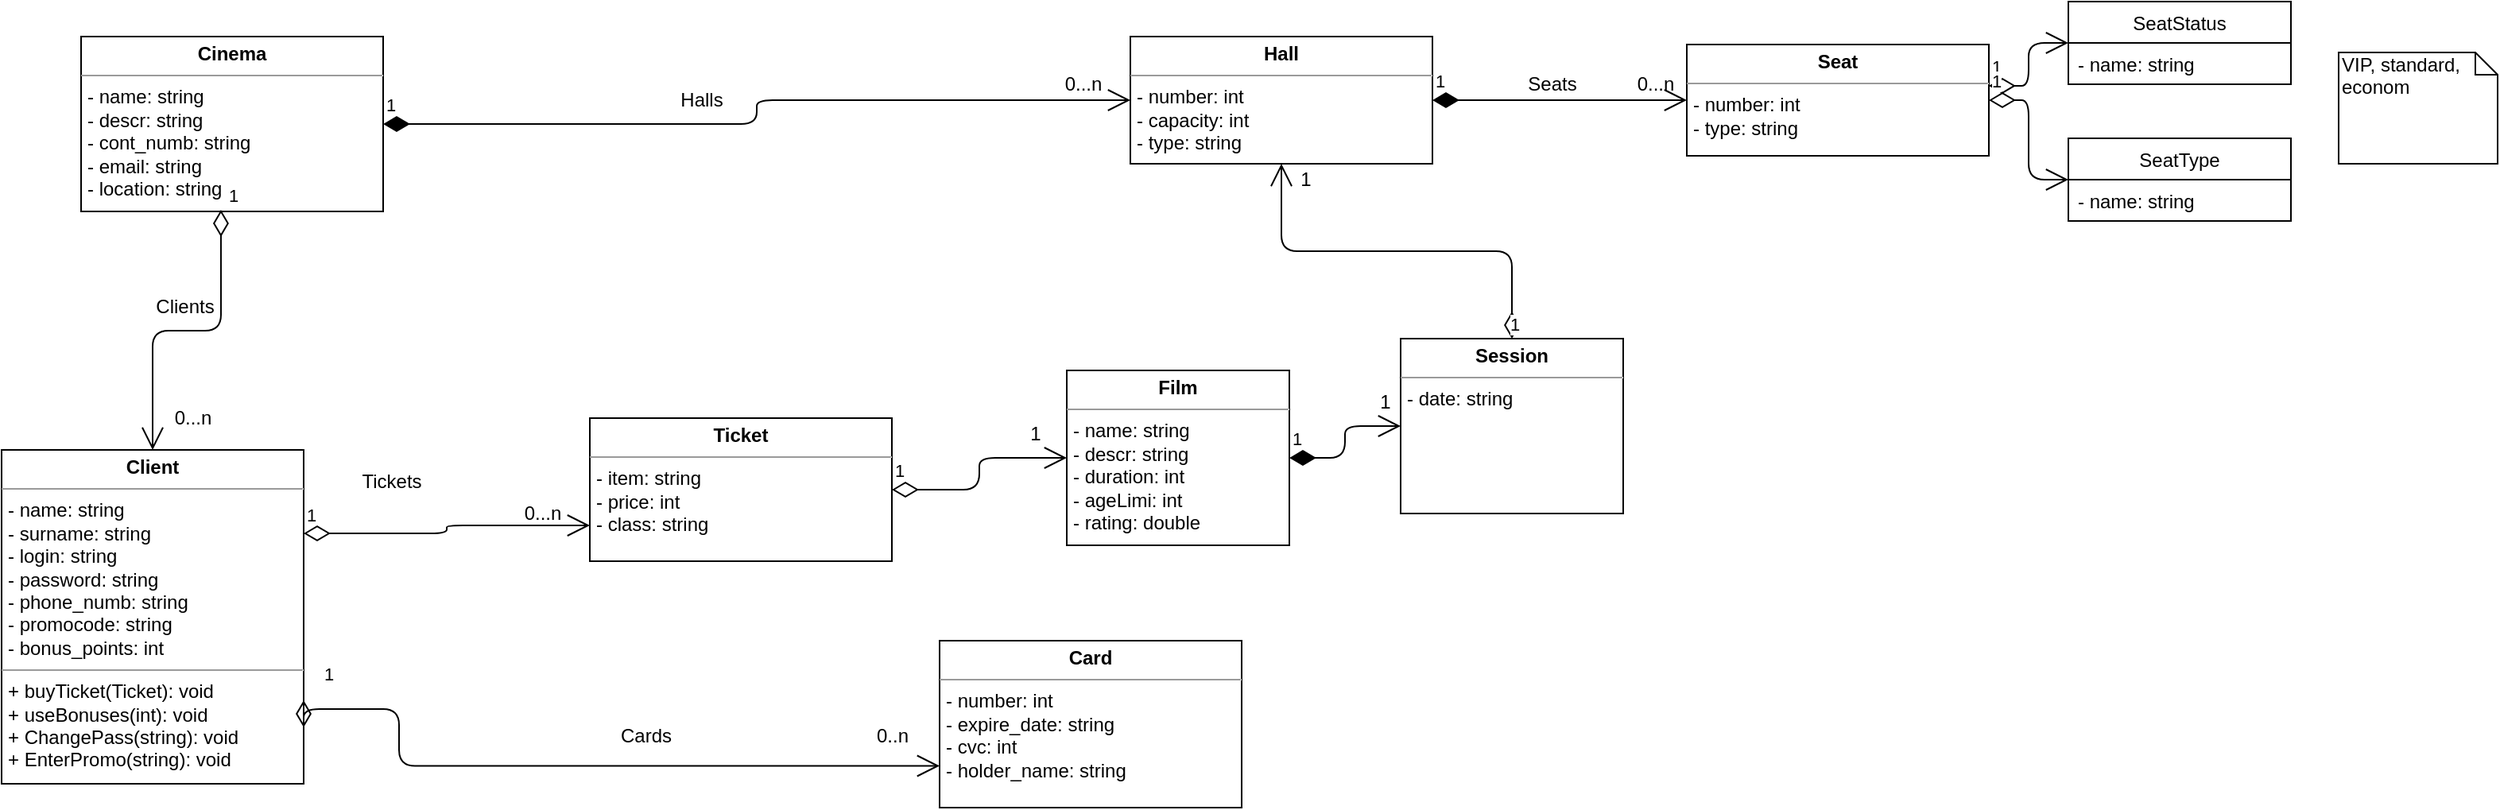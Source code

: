 <mxfile version="13.6.9" type="github">
  <diagram id="C5RBs43oDa-KdzZeNtuy" name="Page-1">
    <mxGraphModel dx="1350" dy="774" grid="1" gridSize="10" guides="1" tooltips="1" connect="1" arrows="1" fold="1" page="1" pageScale="1" pageWidth="827" pageHeight="583" math="0" shadow="0">
      <root>
        <mxCell id="WIyWlLk6GJQsqaUBKTNV-0" />
        <mxCell id="WIyWlLk6GJQsqaUBKTNV-1" parent="WIyWlLk6GJQsqaUBKTNV-0" />
        <mxCell id="M37PVCGN-hGSHYz3uMHd-49" value="SeatStatus" style="swimlane;fontStyle=0;childLayout=stackLayout;horizontal=1;startSize=26;fillColor=none;horizontalStack=0;resizeParent=1;resizeParentMax=0;resizeLast=0;collapsible=1;marginBottom=0;" vertex="1" parent="WIyWlLk6GJQsqaUBKTNV-1">
          <mxGeometry x="1330" y="18" width="140" height="52" as="geometry" />
        </mxCell>
        <mxCell id="M37PVCGN-hGSHYz3uMHd-50" value="- name: string" style="text;strokeColor=none;fillColor=none;align=left;verticalAlign=top;spacingLeft=4;spacingRight=4;overflow=hidden;rotatable=0;points=[[0,0.5],[1,0.5]];portConstraint=eastwest;" vertex="1" parent="M37PVCGN-hGSHYz3uMHd-49">
          <mxGeometry y="26" width="140" height="26" as="geometry" />
        </mxCell>
        <mxCell id="M37PVCGN-hGSHYz3uMHd-6" value="&lt;p style=&quot;margin: 0px ; margin-top: 4px ; text-align: center&quot;&gt;&lt;b&gt;Client&lt;/b&gt;&lt;/p&gt;&lt;hr size=&quot;1&quot;&gt;&lt;p style=&quot;margin: 0px ; margin-left: 4px&quot;&gt;- name: string&lt;br&gt;- surname: string&lt;br&gt;&lt;/p&gt;&lt;p style=&quot;margin: 0px ; margin-left: 4px&quot;&gt;- login: string&lt;/p&gt;&lt;p style=&quot;margin: 0px ; margin-left: 4px&quot;&gt;- password: string&lt;/p&gt;&lt;p style=&quot;margin: 0px ; margin-left: 4px&quot;&gt;- phone_numb: string&lt;/p&gt;&lt;p style=&quot;margin: 0px ; margin-left: 4px&quot;&gt;- promocode: string&lt;/p&gt;&lt;p style=&quot;margin: 0px ; margin-left: 4px&quot;&gt;- bonus_points: int&lt;/p&gt;&lt;hr size=&quot;1&quot;&gt;&lt;p style=&quot;margin: 0px ; margin-left: 4px&quot;&gt;+ buyTicket(Ticket): void&lt;br&gt;+ useBonuses(int): void&lt;/p&gt;&lt;p style=&quot;margin: 0px ; margin-left: 4px&quot;&gt;+ ChangePass(string): void&lt;/p&gt;&lt;p style=&quot;margin: 0px ; margin-left: 4px&quot;&gt;+ EnterPromo(string): void&lt;/p&gt;" style="verticalAlign=top;align=left;overflow=fill;fontSize=12;fontFamily=Helvetica;html=1;" vertex="1" parent="WIyWlLk6GJQsqaUBKTNV-1">
          <mxGeometry x="30" y="300" width="190" height="210" as="geometry" />
        </mxCell>
        <mxCell id="M37PVCGN-hGSHYz3uMHd-8" value="&lt;p style=&quot;margin: 0px ; margin-top: 4px ; text-align: center&quot;&gt;&lt;b&gt;Ticket&lt;/b&gt;&lt;/p&gt;&lt;hr size=&quot;1&quot;&gt;&lt;p style=&quot;margin: 0px ; margin-left: 4px&quot;&gt;- item: string&lt;br&gt;- price: int&lt;/p&gt;&lt;p style=&quot;margin: 0px ; margin-left: 4px&quot;&gt;- class: string&lt;/p&gt;" style="verticalAlign=top;align=left;overflow=fill;fontSize=12;fontFamily=Helvetica;html=1;" vertex="1" parent="WIyWlLk6GJQsqaUBKTNV-1">
          <mxGeometry x="400" y="280" width="190" height="90" as="geometry" />
        </mxCell>
        <mxCell id="M37PVCGN-hGSHYz3uMHd-9" value="&lt;p style=&quot;margin: 0px ; margin-top: 4px ; text-align: center&quot;&gt;&lt;b&gt;Card&lt;/b&gt;&lt;/p&gt;&lt;hr size=&quot;1&quot;&gt;&lt;p style=&quot;margin: 0px ; margin-left: 4px&quot;&gt;- number: int&lt;br&gt;- expire_date: string&lt;/p&gt;&lt;p style=&quot;margin: 0px ; margin-left: 4px&quot;&gt;- cvc: int&lt;/p&gt;&lt;p style=&quot;margin: 0px ; margin-left: 4px&quot;&gt;- holder_name: string&lt;/p&gt;" style="verticalAlign=top;align=left;overflow=fill;fontSize=12;fontFamily=Helvetica;html=1;" vertex="1" parent="WIyWlLk6GJQsqaUBKTNV-1">
          <mxGeometry x="620" y="420" width="190" height="105" as="geometry" />
        </mxCell>
        <mxCell id="M37PVCGN-hGSHYz3uMHd-12" value="&lt;p style=&quot;margin: 0px ; margin-top: 4px ; text-align: center&quot;&gt;&lt;b&gt;Cinema&lt;/b&gt;&lt;/p&gt;&lt;hr size=&quot;1&quot;&gt;&lt;p style=&quot;margin: 0px ; margin-left: 4px&quot;&gt;- name: string&lt;br&gt;- descr: string&lt;/p&gt;&lt;p style=&quot;margin: 0px ; margin-left: 4px&quot;&gt;- cont_numb: string&lt;/p&gt;&lt;p style=&quot;margin: 0px ; margin-left: 4px&quot;&gt;- email: string&lt;/p&gt;&lt;p style=&quot;margin: 0px ; margin-left: 4px&quot;&gt;- location: string&lt;/p&gt;" style="verticalAlign=top;align=left;overflow=fill;fontSize=12;fontFamily=Helvetica;html=1;" vertex="1" parent="WIyWlLk6GJQsqaUBKTNV-1">
          <mxGeometry x="80" y="40" width="190" height="110" as="geometry" />
        </mxCell>
        <mxCell id="M37PVCGN-hGSHYz3uMHd-13" value="0..n" style="text;html=1;align=center;verticalAlign=middle;resizable=0;points=[];autosize=1;" vertex="1" parent="WIyWlLk6GJQsqaUBKTNV-1">
          <mxGeometry x="570" y="470" width="40" height="20" as="geometry" />
        </mxCell>
        <mxCell id="M37PVCGN-hGSHYz3uMHd-14" value="Cards" style="text;html=1;align=center;verticalAlign=middle;resizable=0;points=[];autosize=1;" vertex="1" parent="WIyWlLk6GJQsqaUBKTNV-1">
          <mxGeometry x="410" y="470" width="50" height="20" as="geometry" />
        </mxCell>
        <mxCell id="M37PVCGN-hGSHYz3uMHd-15" value="0...n" style="text;html=1;align=center;verticalAlign=middle;resizable=0;points=[];autosize=1;" vertex="1" parent="WIyWlLk6GJQsqaUBKTNV-1">
          <mxGeometry x="350" y="330" width="40" height="20" as="geometry" />
        </mxCell>
        <mxCell id="M37PVCGN-hGSHYz3uMHd-16" value="Tickets" style="text;html=1;align=center;verticalAlign=middle;resizable=0;points=[];autosize=1;" vertex="1" parent="WIyWlLk6GJQsqaUBKTNV-1">
          <mxGeometry x="250" y="310" width="50" height="20" as="geometry" />
        </mxCell>
        <mxCell id="M37PVCGN-hGSHYz3uMHd-18" value="&lt;p style=&quot;margin: 0px ; margin-top: 4px ; text-align: center&quot;&gt;&lt;b&gt;Film&lt;/b&gt;&lt;/p&gt;&lt;hr size=&quot;1&quot;&gt;&lt;p style=&quot;margin: 0px ; margin-left: 4px&quot;&gt;- name: string&lt;br&gt;- descr: string&lt;/p&gt;&lt;p style=&quot;margin: 0px ; margin-left: 4px&quot;&gt;- duration: int&lt;/p&gt;&lt;p style=&quot;margin: 0px ; margin-left: 4px&quot;&gt;- ageLimi: int&lt;/p&gt;&lt;p style=&quot;margin: 0px ; margin-left: 4px&quot;&gt;- rating: double&lt;/p&gt;" style="verticalAlign=top;align=left;overflow=fill;fontSize=12;fontFamily=Helvetica;html=1;" vertex="1" parent="WIyWlLk6GJQsqaUBKTNV-1">
          <mxGeometry x="700" y="250" width="140" height="110" as="geometry" />
        </mxCell>
        <mxCell id="M37PVCGN-hGSHYz3uMHd-21" value="&lt;p style=&quot;margin: 0px ; margin-top: 4px ; text-align: center&quot;&gt;&lt;b&gt;Hall&lt;/b&gt;&lt;/p&gt;&lt;hr size=&quot;1&quot;&gt;&lt;p style=&quot;margin: 0px ; margin-left: 4px&quot;&gt;- number: int&lt;br&gt;- capacity: int&lt;/p&gt;&lt;p style=&quot;margin: 0px ; margin-left: 4px&quot;&gt;- type: string&lt;/p&gt;" style="verticalAlign=top;align=left;overflow=fill;fontSize=12;fontFamily=Helvetica;html=1;" vertex="1" parent="WIyWlLk6GJQsqaUBKTNV-1">
          <mxGeometry x="740" y="40" width="190" height="80" as="geometry" />
        </mxCell>
        <mxCell id="M37PVCGN-hGSHYz3uMHd-22" value="&lt;p style=&quot;margin: 0px ; margin-top: 4px ; text-align: center&quot;&gt;&lt;b&gt;Seat&lt;/b&gt;&lt;/p&gt;&lt;hr size=&quot;1&quot;&gt;&lt;p style=&quot;margin: 0px ; margin-left: 4px&quot;&gt;- number: int&lt;br&gt;&lt;/p&gt;&lt;p style=&quot;margin: 0px ; margin-left: 4px&quot;&gt;- type: string&lt;/p&gt;" style="verticalAlign=top;align=left;overflow=fill;fontSize=12;fontFamily=Helvetica;html=1;" vertex="1" parent="WIyWlLk6GJQsqaUBKTNV-1">
          <mxGeometry x="1090" y="45" width="190" height="70" as="geometry" />
        </mxCell>
        <mxCell id="M37PVCGN-hGSHYz3uMHd-23" value="1" style="endArrow=open;html=1;endSize=12;startArrow=diamondThin;startSize=14;startFill=1;edgeStyle=orthogonalEdgeStyle;align=left;verticalAlign=bottom;exitX=1;exitY=0.5;exitDx=0;exitDy=0;entryX=0;entryY=0.5;entryDx=0;entryDy=0;" edge="1" parent="WIyWlLk6GJQsqaUBKTNV-1" source="M37PVCGN-hGSHYz3uMHd-12" target="M37PVCGN-hGSHYz3uMHd-21">
          <mxGeometry x="-1" y="3" relative="1" as="geometry">
            <mxPoint x="870" y="-40" as="sourcePoint" />
            <mxPoint x="1010" y="90" as="targetPoint" />
          </mxGeometry>
        </mxCell>
        <mxCell id="M37PVCGN-hGSHYz3uMHd-24" value="1" style="endArrow=open;html=1;endSize=12;startArrow=diamondThin;startSize=14;startFill=1;edgeStyle=orthogonalEdgeStyle;align=left;verticalAlign=bottom;exitX=1;exitY=0.5;exitDx=0;exitDy=0;entryX=0;entryY=0.5;entryDx=0;entryDy=0;" edge="1" parent="WIyWlLk6GJQsqaUBKTNV-1" source="M37PVCGN-hGSHYz3uMHd-21" target="M37PVCGN-hGSHYz3uMHd-22">
          <mxGeometry x="-1" y="3" relative="1" as="geometry">
            <mxPoint x="940" y="100" as="sourcePoint" />
            <mxPoint x="1020" y="80" as="targetPoint" />
          </mxGeometry>
        </mxCell>
        <mxCell id="M37PVCGN-hGSHYz3uMHd-28" value="&lt;p style=&quot;margin: 0px ; margin-top: 4px ; text-align: center&quot;&gt;&lt;b&gt;Session&lt;/b&gt;&lt;/p&gt;&lt;hr size=&quot;1&quot;&gt;&lt;p style=&quot;margin: 0px ; margin-left: 4px&quot;&gt;- date: string&lt;/p&gt;" style="verticalAlign=top;align=left;overflow=fill;fontSize=12;fontFamily=Helvetica;html=1;" vertex="1" parent="WIyWlLk6GJQsqaUBKTNV-1">
          <mxGeometry x="910" y="230" width="140" height="110" as="geometry" />
        </mxCell>
        <mxCell id="M37PVCGN-hGSHYz3uMHd-29" value="1" style="endArrow=open;html=1;endSize=12;startArrow=diamondThin;startSize=14;startFill=0;edgeStyle=orthogonalEdgeStyle;align=left;verticalAlign=bottom;exitX=1;exitY=0.75;exitDx=0;exitDy=0;entryX=0;entryY=0.75;entryDx=0;entryDy=0;" edge="1" parent="WIyWlLk6GJQsqaUBKTNV-1" source="M37PVCGN-hGSHYz3uMHd-6" target="M37PVCGN-hGSHYz3uMHd-9">
          <mxGeometry x="-0.928" y="13" relative="1" as="geometry">
            <mxPoint x="720" y="460" as="sourcePoint" />
            <mxPoint x="880" y="460" as="targetPoint" />
            <Array as="points">
              <mxPoint x="220" y="463" />
              <mxPoint x="280" y="463" />
              <mxPoint x="280" y="499" />
            </Array>
            <mxPoint as="offset" />
          </mxGeometry>
        </mxCell>
        <mxCell id="M37PVCGN-hGSHYz3uMHd-30" value="1" style="endArrow=open;html=1;endSize=12;startArrow=diamondThin;startSize=14;startFill=0;edgeStyle=orthogonalEdgeStyle;align=left;verticalAlign=bottom;exitX=1;exitY=0.25;exitDx=0;exitDy=0;entryX=0;entryY=0.75;entryDx=0;entryDy=0;" edge="1" parent="WIyWlLk6GJQsqaUBKTNV-1" source="M37PVCGN-hGSHYz3uMHd-6" target="M37PVCGN-hGSHYz3uMHd-8">
          <mxGeometry x="-1" y="3" relative="1" as="geometry">
            <mxPoint x="720" y="460" as="sourcePoint" />
            <mxPoint x="880" y="460" as="targetPoint" />
          </mxGeometry>
        </mxCell>
        <mxCell id="M37PVCGN-hGSHYz3uMHd-32" value="1" style="endArrow=open;html=1;endSize=12;startArrow=diamondThin;startSize=14;startFill=1;edgeStyle=orthogonalEdgeStyle;align=left;verticalAlign=bottom;exitX=1;exitY=0.5;exitDx=0;exitDy=0;entryX=0;entryY=0.5;entryDx=0;entryDy=0;" edge="1" parent="WIyWlLk6GJQsqaUBKTNV-1" source="M37PVCGN-hGSHYz3uMHd-18" target="M37PVCGN-hGSHYz3uMHd-28">
          <mxGeometry x="-1" y="3" relative="1" as="geometry">
            <mxPoint x="620" y="350" as="sourcePoint" />
            <mxPoint x="780" y="350" as="targetPoint" />
          </mxGeometry>
        </mxCell>
        <mxCell id="M37PVCGN-hGSHYz3uMHd-33" value="1" style="endArrow=open;html=1;endSize=12;startArrow=diamondThin;startSize=14;startFill=0;edgeStyle=orthogonalEdgeStyle;align=left;verticalAlign=bottom;entryX=0.5;entryY=1;entryDx=0;entryDy=0;exitX=0.5;exitY=0;exitDx=0;exitDy=0;" edge="1" parent="WIyWlLk6GJQsqaUBKTNV-1" source="M37PVCGN-hGSHYz3uMHd-28" target="M37PVCGN-hGSHYz3uMHd-21">
          <mxGeometry x="-1" y="3" relative="1" as="geometry">
            <mxPoint x="720" y="320" as="sourcePoint" />
            <mxPoint x="880" y="320" as="targetPoint" />
          </mxGeometry>
        </mxCell>
        <mxCell id="M37PVCGN-hGSHYz3uMHd-35" value="1" style="text;html=1;align=center;verticalAlign=middle;resizable=0;points=[];autosize=1;" vertex="1" parent="WIyWlLk6GJQsqaUBKTNV-1">
          <mxGeometry x="670" y="280" width="20" height="20" as="geometry" />
        </mxCell>
        <mxCell id="M37PVCGN-hGSHYz3uMHd-36" value="1" style="text;html=1;align=center;verticalAlign=middle;resizable=0;points=[];autosize=1;" vertex="1" parent="WIyWlLk6GJQsqaUBKTNV-1">
          <mxGeometry x="890" y="260" width="20" height="20" as="geometry" />
        </mxCell>
        <mxCell id="M37PVCGN-hGSHYz3uMHd-37" value="1" style="text;html=1;align=center;verticalAlign=middle;resizable=0;points=[];autosize=1;" vertex="1" parent="WIyWlLk6GJQsqaUBKTNV-1">
          <mxGeometry x="840" y="120" width="20" height="20" as="geometry" />
        </mxCell>
        <mxCell id="M37PVCGN-hGSHYz3uMHd-39" value="0...n" style="text;html=1;align=center;verticalAlign=middle;resizable=0;points=[];autosize=1;" vertex="1" parent="WIyWlLk6GJQsqaUBKTNV-1">
          <mxGeometry x="1050" y="60" width="40" height="20" as="geometry" />
        </mxCell>
        <mxCell id="M37PVCGN-hGSHYz3uMHd-40" value="0...n" style="text;html=1;align=center;verticalAlign=middle;resizable=0;points=[];autosize=1;" vertex="1" parent="WIyWlLk6GJQsqaUBKTNV-1">
          <mxGeometry x="690" y="60" width="40" height="20" as="geometry" />
        </mxCell>
        <mxCell id="M37PVCGN-hGSHYz3uMHd-41" value="1" style="endArrow=open;html=1;endSize=12;startArrow=diamondThin;startSize=14;startFill=0;edgeStyle=orthogonalEdgeStyle;align=left;verticalAlign=bottom;exitX=0.463;exitY=0.991;exitDx=0;exitDy=0;exitPerimeter=0;entryX=0.5;entryY=0;entryDx=0;entryDy=0;" edge="1" parent="WIyWlLk6GJQsqaUBKTNV-1" source="M37PVCGN-hGSHYz3uMHd-12" target="M37PVCGN-hGSHYz3uMHd-6">
          <mxGeometry x="-1" y="3" relative="1" as="geometry">
            <mxPoint x="170" y="200" as="sourcePoint" />
            <mxPoint x="330" y="200" as="targetPoint" />
          </mxGeometry>
        </mxCell>
        <mxCell id="M37PVCGN-hGSHYz3uMHd-42" value="0...n" style="text;html=1;align=center;verticalAlign=middle;resizable=0;points=[];autosize=1;" vertex="1" parent="WIyWlLk6GJQsqaUBKTNV-1">
          <mxGeometry x="130" y="270" width="40" height="20" as="geometry" />
        </mxCell>
        <mxCell id="M37PVCGN-hGSHYz3uMHd-43" value="Clients" style="text;html=1;align=center;verticalAlign=middle;resizable=0;points=[];autosize=1;" vertex="1" parent="WIyWlLk6GJQsqaUBKTNV-1">
          <mxGeometry x="120" y="200" width="50" height="20" as="geometry" />
        </mxCell>
        <mxCell id="M37PVCGN-hGSHYz3uMHd-44" value="Halls" style="text;html=1;align=center;verticalAlign=middle;resizable=0;points=[];autosize=1;" vertex="1" parent="WIyWlLk6GJQsqaUBKTNV-1">
          <mxGeometry x="450" y="70" width="40" height="20" as="geometry" />
        </mxCell>
        <mxCell id="M37PVCGN-hGSHYz3uMHd-45" value="Seats" style="text;html=1;align=center;verticalAlign=middle;resizable=0;points=[];autosize=1;" vertex="1" parent="WIyWlLk6GJQsqaUBKTNV-1">
          <mxGeometry x="980" y="60" width="50" height="20" as="geometry" />
        </mxCell>
        <mxCell id="M37PVCGN-hGSHYz3uMHd-48" value="VIP, standard, econom&lt;br&gt;" style="shape=note;whiteSpace=wrap;html=1;size=14;verticalAlign=top;align=left;spacingTop=-6;" vertex="1" parent="WIyWlLk6GJQsqaUBKTNV-1">
          <mxGeometry x="1500" y="50" width="100" height="70" as="geometry" />
        </mxCell>
        <mxCell id="M37PVCGN-hGSHYz3uMHd-46" value="SeatType" style="swimlane;fontStyle=0;childLayout=stackLayout;horizontal=1;startSize=26;fillColor=none;horizontalStack=0;resizeParent=1;resizeParentMax=0;resizeLast=0;collapsible=1;marginBottom=0;" vertex="1" parent="WIyWlLk6GJQsqaUBKTNV-1">
          <mxGeometry x="1330" y="104" width="140" height="52" as="geometry" />
        </mxCell>
        <mxCell id="M37PVCGN-hGSHYz3uMHd-47" value="- name: string" style="text;strokeColor=none;fillColor=none;align=left;verticalAlign=top;spacingLeft=4;spacingRight=4;overflow=hidden;rotatable=0;points=[[0,0.5],[1,0.5]];portConstraint=eastwest;" vertex="1" parent="M37PVCGN-hGSHYz3uMHd-46">
          <mxGeometry y="26" width="140" height="26" as="geometry" />
        </mxCell>
        <mxCell id="M37PVCGN-hGSHYz3uMHd-51" value="1" style="endArrow=open;html=1;endSize=12;startArrow=diamondThin;startSize=14;startFill=0;edgeStyle=orthogonalEdgeStyle;align=left;verticalAlign=bottom;entryX=0;entryY=0.5;entryDx=0;entryDy=0;exitX=1;exitY=0.371;exitDx=0;exitDy=0;exitPerimeter=0;" edge="1" parent="WIyWlLk6GJQsqaUBKTNV-1" source="M37PVCGN-hGSHYz3uMHd-22" target="M37PVCGN-hGSHYz3uMHd-49">
          <mxGeometry x="-1" y="3" relative="1" as="geometry">
            <mxPoint x="1270" y="45" as="sourcePoint" />
            <mxPoint x="1310" y="25" as="targetPoint" />
          </mxGeometry>
        </mxCell>
        <mxCell id="M37PVCGN-hGSHYz3uMHd-52" value="1" style="endArrow=open;html=1;endSize=12;startArrow=diamondThin;startSize=14;startFill=0;edgeStyle=orthogonalEdgeStyle;align=left;verticalAlign=bottom;entryX=0;entryY=0.5;entryDx=0;entryDy=0;exitX=1;exitY=0.5;exitDx=0;exitDy=0;" edge="1" parent="WIyWlLk6GJQsqaUBKTNV-1" source="M37PVCGN-hGSHYz3uMHd-22" target="M37PVCGN-hGSHYz3uMHd-46">
          <mxGeometry x="-1" y="3" relative="1" as="geometry">
            <mxPoint x="1454.02" y="307.5" as="sourcePoint" />
            <mxPoint x="1414.02" y="403.5" as="targetPoint" />
          </mxGeometry>
        </mxCell>
        <mxCell id="M37PVCGN-hGSHYz3uMHd-53" value="1" style="endArrow=open;html=1;endSize=12;startArrow=diamondThin;startSize=14;startFill=0;edgeStyle=orthogonalEdgeStyle;align=left;verticalAlign=bottom;exitX=1;exitY=0.5;exitDx=0;exitDy=0;entryX=0;entryY=0.5;entryDx=0;entryDy=0;" edge="1" parent="WIyWlLk6GJQsqaUBKTNV-1" source="M37PVCGN-hGSHYz3uMHd-8" target="M37PVCGN-hGSHYz3uMHd-18">
          <mxGeometry x="-1" y="3" relative="1" as="geometry">
            <mxPoint x="530" y="290" as="sourcePoint" />
            <mxPoint x="690" y="290" as="targetPoint" />
          </mxGeometry>
        </mxCell>
      </root>
    </mxGraphModel>
  </diagram>
</mxfile>
